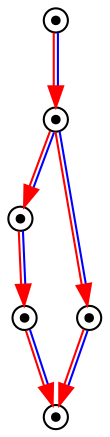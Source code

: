digraph G {
Player1X1XGround0X1XSausage10X1XIsland0X1XSausage00X1X		[ label="" shape=point peripheries=2 ];
Player1X1XGround0X1XSausage11X2XIsland0X1XSausage00X1X		[ label="" shape=point peripheries=2 ];
Player1X1XGround0X1XSausage11X2XIsland0X1XSausage01X0X		[ label="" shape=point peripheries=2 ];
Player1X1XGround0X1XSausage11X2XIsland2X1XSausage00X1X		[ label="" shape=point peripheries=2 ];
Player1X1XGround0X1XSausage11X2XIsland2X1XSausage01X0X		[ label="" shape=point peripheries=2 ];
Player1X1XGround0X1XSausage11X2XIsland2X1XSausage02X2X		[ label="" shape=point peripheries=2 ];
	"Player1X1XGround0X1XSausage10X1XIsland0X1XSausage00X1X" -> "Player1X1XGround0X1XSausage11X2XIsland0X1XSausage00X1X"[ color="red:blue" ];
	"Player1X1XGround0X1XSausage11X2XIsland0X1XSausage00X1X" -> "Player1X1XGround0X1XSausage11X2XIsland0X1XSausage01X0X"[ color="red:blue" ];
	"Player1X1XGround0X1XSausage11X2XIsland0X1XSausage00X1X" -> "Player1X1XGround0X1XSausage11X2XIsland2X1XSausage00X1X"[ color="red:blue" ];
	"Player1X1XGround0X1XSausage11X2XIsland0X1XSausage01X0X" -> "Player1X1XGround0X1XSausage11X2XIsland2X1XSausage01X0X"[ color="red:blue" ];
	"Player1X1XGround0X1XSausage11X2XIsland2X1XSausage00X1X" -> "Player1X1XGround0X1XSausage11X2XIsland2X1XSausage02X2X"[ color="red:blue" ];
	"Player1X1XGround0X1XSausage11X2XIsland2X1XSausage01X0X" -> "Player1X1XGround0X1XSausage11X2XIsland2X1XSausage02X2X"[ color="red:blue" ];
}